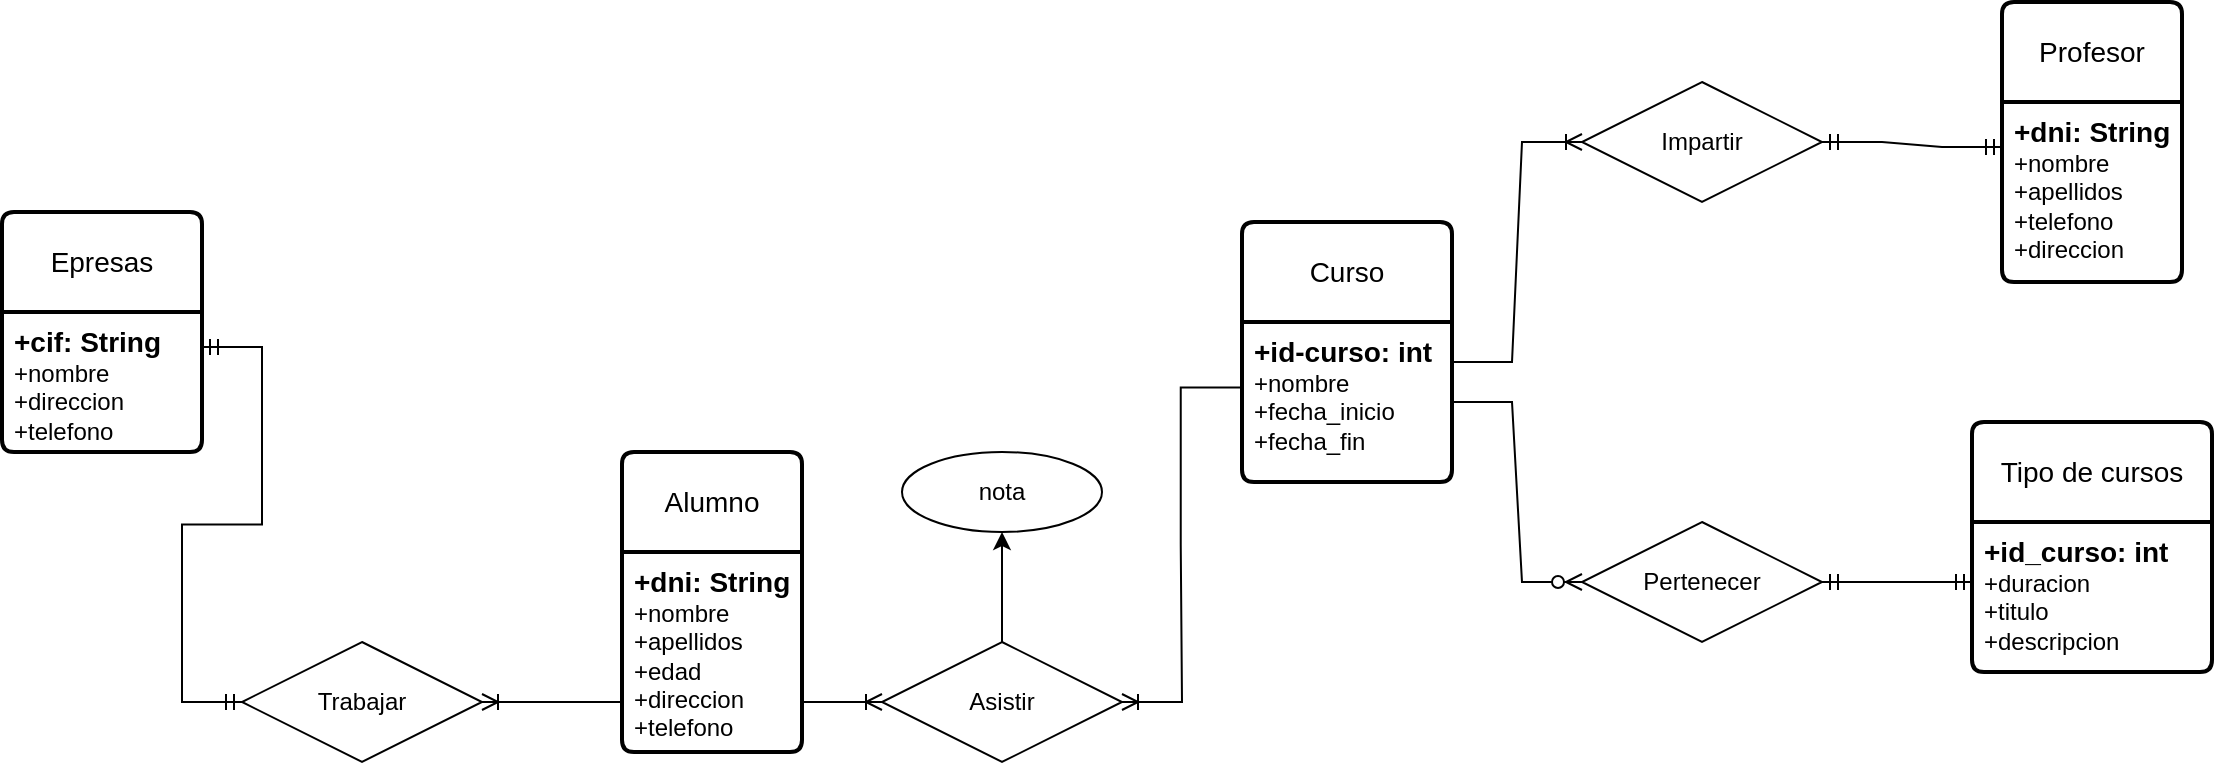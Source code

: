 <mxfile version="22.0.4" type="github">
  <diagram id="R2lEEEUBdFMjLlhIrx00" name="Page-1">
    <mxGraphModel dx="2870" dy="783" grid="1" gridSize="10" guides="1" tooltips="1" connect="1" arrows="1" fold="1" page="1" pageScale="1" pageWidth="850" pageHeight="1100" math="0" shadow="0" extFonts="Permanent Marker^https://fonts.googleapis.com/css?family=Permanent+Marker">
      <root>
        <mxCell id="0" />
        <mxCell id="1" parent="0" />
        <mxCell id="Wro9SNu0bMOWk3mHg6cS-1" value="Alumno" style="swimlane;childLayout=stackLayout;horizontal=1;startSize=50;horizontalStack=0;rounded=1;fontSize=14;fontStyle=0;strokeWidth=2;resizeParent=0;resizeLast=1;shadow=0;dashed=0;align=center;arcSize=4;whiteSpace=wrap;html=1;" parent="1" vertex="1">
          <mxGeometry x="-470" y="245" width="90" height="150" as="geometry" />
        </mxCell>
        <mxCell id="Wro9SNu0bMOWk3mHg6cS-2" value="&lt;font style=&quot;font-size: 14px;&quot;&gt;&lt;b&gt;+dni: String&lt;br&gt;&lt;/b&gt;&lt;/font&gt;+nombre&lt;br&gt;+apellidos&lt;br&gt;+edad&lt;br&gt;+direccion&lt;br&gt;+telefono" style="align=left;strokeColor=none;fillColor=none;spacingLeft=4;fontSize=12;verticalAlign=top;resizable=0;rotatable=0;part=1;html=1;" parent="Wro9SNu0bMOWk3mHg6cS-1" vertex="1">
          <mxGeometry y="50" width="90" height="100" as="geometry" />
        </mxCell>
        <mxCell id="Wro9SNu0bMOWk3mHg6cS-4" value="Asistir" style="shape=rhombus;perimeter=rhombusPerimeter;whiteSpace=wrap;html=1;align=center;" parent="1" vertex="1">
          <mxGeometry x="-340" y="340" width="120" height="60" as="geometry" />
        </mxCell>
        <mxCell id="Wro9SNu0bMOWk3mHg6cS-5" value="nota" style="ellipse;whiteSpace=wrap;html=1;align=center;" parent="1" vertex="1">
          <mxGeometry x="-330" y="245" width="100" height="40" as="geometry" />
        </mxCell>
        <mxCell id="Wro9SNu0bMOWk3mHg6cS-6" value="Curso" style="swimlane;childLayout=stackLayout;horizontal=1;startSize=50;horizontalStack=0;rounded=1;fontSize=14;fontStyle=0;strokeWidth=2;resizeParent=0;resizeLast=1;shadow=0;dashed=0;align=center;arcSize=4;whiteSpace=wrap;html=1;" parent="1" vertex="1">
          <mxGeometry x="-160" y="130" width="105" height="130" as="geometry" />
        </mxCell>
        <mxCell id="Wro9SNu0bMOWk3mHg6cS-7" value="&lt;font style=&quot;font-size: 14px;&quot;&gt;&lt;b&gt;+id-curso: int&lt;br&gt;&lt;/b&gt;&lt;/font&gt;+nombre&lt;br&gt;+fecha_inicio&lt;br&gt;+fecha_fin" style="align=left;strokeColor=none;fillColor=none;spacingLeft=4;fontSize=12;verticalAlign=top;resizable=0;rotatable=0;part=1;html=1;" parent="Wro9SNu0bMOWk3mHg6cS-6" vertex="1">
          <mxGeometry y="50" width="105" height="80" as="geometry" />
        </mxCell>
        <mxCell id="Wro9SNu0bMOWk3mHg6cS-8" value="Impartir" style="shape=rhombus;perimeter=rhombusPerimeter;whiteSpace=wrap;html=1;align=center;" parent="1" vertex="1">
          <mxGeometry x="10" y="60" width="120" height="60" as="geometry" />
        </mxCell>
        <mxCell id="Wro9SNu0bMOWk3mHg6cS-9" value="Pertenecer" style="shape=rhombus;perimeter=rhombusPerimeter;whiteSpace=wrap;html=1;align=center;" parent="1" vertex="1">
          <mxGeometry x="10" y="280" width="120" height="60" as="geometry" />
        </mxCell>
        <mxCell id="Wro9SNu0bMOWk3mHg6cS-10" value="Profesor" style="swimlane;childLayout=stackLayout;horizontal=1;startSize=50;horizontalStack=0;rounded=1;fontSize=14;fontStyle=0;strokeWidth=2;resizeParent=0;resizeLast=1;shadow=0;dashed=0;align=center;arcSize=4;whiteSpace=wrap;html=1;" parent="1" vertex="1">
          <mxGeometry x="220" y="20" width="90" height="140" as="geometry" />
        </mxCell>
        <mxCell id="Wro9SNu0bMOWk3mHg6cS-11" value="&lt;b&gt;&lt;font style=&quot;font-size: 14px;&quot;&gt;+dni: String&lt;br&gt;&lt;/font&gt;&lt;/b&gt;+nombre&lt;br&gt;+apellidos&lt;br&gt;+telefono&lt;br&gt;+direccion" style="align=left;strokeColor=none;fillColor=none;spacingLeft=4;fontSize=12;verticalAlign=top;resizable=0;rotatable=0;part=1;html=1;" parent="Wro9SNu0bMOWk3mHg6cS-10" vertex="1">
          <mxGeometry y="50" width="90" height="90" as="geometry" />
        </mxCell>
        <mxCell id="Wro9SNu0bMOWk3mHg6cS-12" value="Tipo de cursos" style="swimlane;childLayout=stackLayout;horizontal=1;startSize=50;horizontalStack=0;rounded=1;fontSize=14;fontStyle=0;strokeWidth=2;resizeParent=0;resizeLast=1;shadow=0;dashed=0;align=center;arcSize=4;whiteSpace=wrap;html=1;" parent="1" vertex="1">
          <mxGeometry x="205" y="230" width="120" height="125" as="geometry" />
        </mxCell>
        <mxCell id="Wro9SNu0bMOWk3mHg6cS-13" value="&lt;b&gt;&lt;font style=&quot;font-size: 14px;&quot;&gt;+id_curso: int&lt;br&gt;&lt;/font&gt;&lt;/b&gt;+duracion&lt;br&gt;+titulo&lt;br&gt;+descripcion" style="align=left;strokeColor=none;fillColor=none;spacingLeft=4;fontSize=12;verticalAlign=top;resizable=0;rotatable=0;part=1;html=1;" parent="Wro9SNu0bMOWk3mHg6cS-12" vertex="1">
          <mxGeometry y="50" width="120" height="75" as="geometry" />
        </mxCell>
        <mxCell id="KqTsLErbr8xqzhlMDXtC-1" value="Epresas" style="swimlane;childLayout=stackLayout;horizontal=1;startSize=50;horizontalStack=0;rounded=1;fontSize=14;fontStyle=0;strokeWidth=2;resizeParent=0;resizeLast=1;shadow=0;dashed=0;align=center;arcSize=4;whiteSpace=wrap;html=1;" parent="1" vertex="1">
          <mxGeometry x="-780" y="125" width="100" height="120" as="geometry" />
        </mxCell>
        <mxCell id="KqTsLErbr8xqzhlMDXtC-2" value="&lt;font style=&quot;font-size: 14px;&quot;&gt;&lt;b&gt;+cif: String&lt;/b&gt;&lt;/font&gt;&lt;br&gt;+nombre&lt;br&gt;+direccion&lt;br&gt;+telefono" style="align=left;strokeColor=none;fillColor=none;spacingLeft=4;fontSize=12;verticalAlign=top;resizable=0;rotatable=0;part=1;html=1;" parent="KqTsLErbr8xqzhlMDXtC-1" vertex="1">
          <mxGeometry y="50" width="100" height="70" as="geometry" />
        </mxCell>
        <mxCell id="KqTsLErbr8xqzhlMDXtC-3" value="Trabajar" style="shape=rhombus;perimeter=rhombusPerimeter;whiteSpace=wrap;html=1;align=center;" parent="1" vertex="1">
          <mxGeometry x="-660" y="340" width="120" height="60" as="geometry" />
        </mxCell>
        <mxCell id="KqTsLErbr8xqzhlMDXtC-5" value="" style="edgeStyle=entityRelationEdgeStyle;fontSize=12;html=1;endArrow=ERmandOne;startArrow=ERmandOne;rounded=0;entryX=0;entryY=0.5;entryDx=0;entryDy=0;exitX=1;exitY=0.25;exitDx=0;exitDy=0;" parent="1" source="KqTsLErbr8xqzhlMDXtC-2" target="KqTsLErbr8xqzhlMDXtC-3" edge="1">
          <mxGeometry width="100" height="100" relative="1" as="geometry">
            <mxPoint x="-500" y="470" as="sourcePoint" />
            <mxPoint x="-400" y="370" as="targetPoint" />
          </mxGeometry>
        </mxCell>
        <mxCell id="KqTsLErbr8xqzhlMDXtC-6" value="" style="edgeStyle=entityRelationEdgeStyle;fontSize=12;html=1;endArrow=ERoneToMany;rounded=0;entryX=1;entryY=0.5;entryDx=0;entryDy=0;exitX=0;exitY=0.75;exitDx=0;exitDy=0;" parent="1" source="Wro9SNu0bMOWk3mHg6cS-2" target="KqTsLErbr8xqzhlMDXtC-3" edge="1">
          <mxGeometry width="100" height="100" relative="1" as="geometry">
            <mxPoint x="-890" y="400" as="sourcePoint" />
            <mxPoint x="-790" y="300" as="targetPoint" />
          </mxGeometry>
        </mxCell>
        <mxCell id="KqTsLErbr8xqzhlMDXtC-9" value="" style="endArrow=classic;html=1;rounded=0;exitX=0.5;exitY=0;exitDx=0;exitDy=0;entryX=0.5;entryY=1;entryDx=0;entryDy=0;" parent="1" source="Wro9SNu0bMOWk3mHg6cS-4" target="Wro9SNu0bMOWk3mHg6cS-5" edge="1">
          <mxGeometry width="50" height="50" relative="1" as="geometry">
            <mxPoint x="-220" y="350" as="sourcePoint" />
            <mxPoint x="-170" y="300" as="targetPoint" />
          </mxGeometry>
        </mxCell>
        <mxCell id="KqTsLErbr8xqzhlMDXtC-12" value="" style="edgeStyle=entityRelationEdgeStyle;fontSize=12;html=1;endArrow=ERoneToMany;rounded=0;exitX=1;exitY=0.75;exitDx=0;exitDy=0;entryX=0;entryY=0.5;entryDx=0;entryDy=0;" parent="1" source="Wro9SNu0bMOWk3mHg6cS-2" target="Wro9SNu0bMOWk3mHg6cS-4" edge="1">
          <mxGeometry width="100" height="100" relative="1" as="geometry">
            <mxPoint x="-400" y="640" as="sourcePoint" />
            <mxPoint x="-300" y="540" as="targetPoint" />
          </mxGeometry>
        </mxCell>
        <mxCell id="KqTsLErbr8xqzhlMDXtC-13" value="" style="edgeStyle=entityRelationEdgeStyle;fontSize=12;html=1;endArrow=ERoneToMany;rounded=0;exitX=-0.006;exitY=0.41;exitDx=0;exitDy=0;entryX=1;entryY=0.5;entryDx=0;entryDy=0;exitPerimeter=0;" parent="1" source="Wro9SNu0bMOWk3mHg6cS-7" target="Wro9SNu0bMOWk3mHg6cS-4" edge="1">
          <mxGeometry width="100" height="100" relative="1" as="geometry">
            <mxPoint x="-400" y="420" as="sourcePoint" />
            <mxPoint x="-330" y="395" as="targetPoint" />
            <Array as="points">
              <mxPoint x="-290" y="430" />
            </Array>
          </mxGeometry>
        </mxCell>
        <mxCell id="KqTsLErbr8xqzhlMDXtC-14" value="" style="edgeStyle=entityRelationEdgeStyle;fontSize=12;html=1;endArrow=ERzeroToMany;endFill=1;rounded=0;entryX=0;entryY=0.5;entryDx=0;entryDy=0;exitX=1;exitY=0.5;exitDx=0;exitDy=0;" parent="1" source="Wro9SNu0bMOWk3mHg6cS-7" target="Wro9SNu0bMOWk3mHg6cS-9" edge="1">
          <mxGeometry width="100" height="100" relative="1" as="geometry">
            <mxPoint x="-500" y="640" as="sourcePoint" />
            <mxPoint x="-400" y="540" as="targetPoint" />
          </mxGeometry>
        </mxCell>
        <mxCell id="KqTsLErbr8xqzhlMDXtC-15" value="" style="edgeStyle=entityRelationEdgeStyle;fontSize=12;html=1;endArrow=ERmandOne;startArrow=ERmandOne;rounded=0;entryX=0;entryY=0.4;entryDx=0;entryDy=0;entryPerimeter=0;" parent="1" source="Wro9SNu0bMOWk3mHg6cS-9" target="Wro9SNu0bMOWk3mHg6cS-13" edge="1">
          <mxGeometry width="100" height="100" relative="1" as="geometry">
            <mxPoint x="-20" y="570" as="sourcePoint" />
            <mxPoint x="80" y="470" as="targetPoint" />
          </mxGeometry>
        </mxCell>
        <mxCell id="KqTsLErbr8xqzhlMDXtC-16" value="" style="edgeStyle=entityRelationEdgeStyle;fontSize=12;html=1;endArrow=ERoneToMany;rounded=0;entryX=0;entryY=0.5;entryDx=0;entryDy=0;exitX=1;exitY=0.25;exitDx=0;exitDy=0;" parent="1" source="Wro9SNu0bMOWk3mHg6cS-7" target="Wro9SNu0bMOWk3mHg6cS-8" edge="1">
          <mxGeometry width="100" height="100" relative="1" as="geometry">
            <mxPoint x="10" y="540" as="sourcePoint" />
            <mxPoint x="110" y="440" as="targetPoint" />
          </mxGeometry>
        </mxCell>
        <mxCell id="KqTsLErbr8xqzhlMDXtC-17" value="" style="edgeStyle=entityRelationEdgeStyle;fontSize=12;html=1;endArrow=ERmandOne;startArrow=ERmandOne;rounded=0;entryX=0;entryY=0.25;entryDx=0;entryDy=0;exitX=1;exitY=0.5;exitDx=0;exitDy=0;" parent="1" source="Wro9SNu0bMOWk3mHg6cS-8" target="Wro9SNu0bMOWk3mHg6cS-11" edge="1">
          <mxGeometry width="100" height="100" relative="1" as="geometry">
            <mxPoint x="10" y="520" as="sourcePoint" />
            <mxPoint x="110" y="420" as="targetPoint" />
          </mxGeometry>
        </mxCell>
      </root>
    </mxGraphModel>
  </diagram>
</mxfile>
